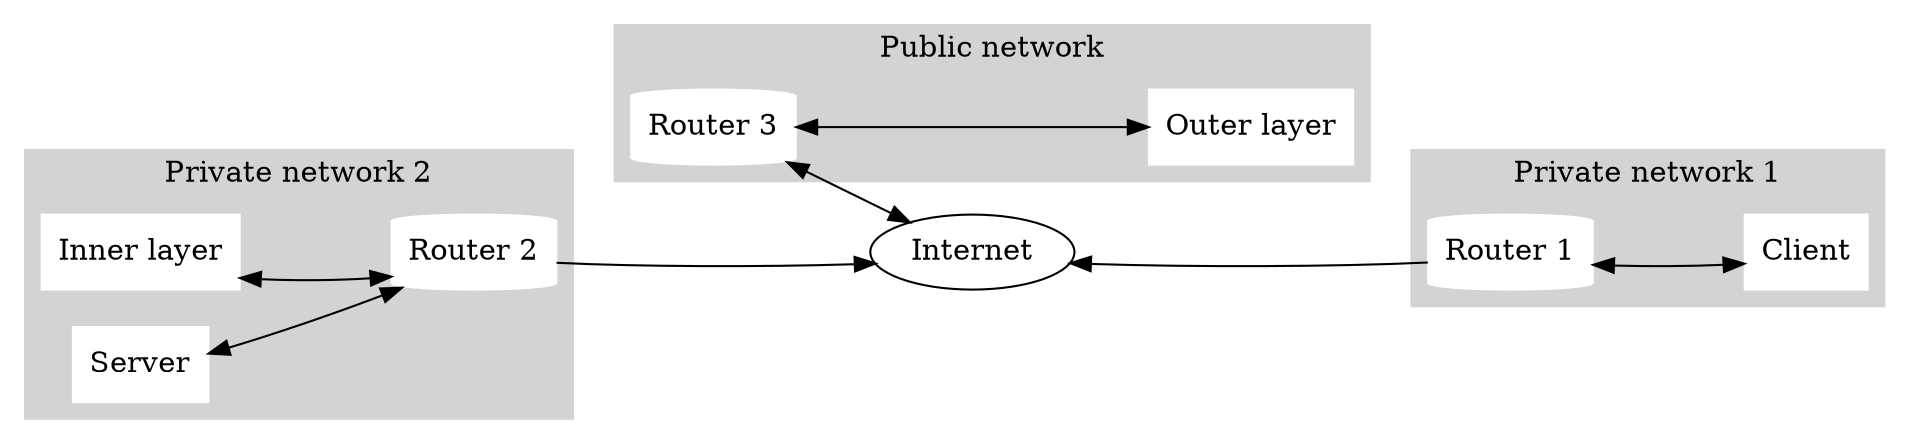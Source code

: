 # dot -Tsvg scenario.dot -o scenario.svg

digraph G {
    rankdir=RL;

    subgraph cluster0 {
        color=white;
        INET [label="Internet"];
    }

    subgraph cluster1 {
        node [style=filled,color=white];
        style=filled;
        color=lightgrey;
        R1 [label="Router 1",shape="cylinder"];
        C [label="Client",shape="box"];
        C -> R1  [dir="both",minlen=2];
        R1 -> INET [minlen=2];
        label="Private network 1";
    }

    subgraph cluster2 {
        node [style=filled,color=white];
        style=filled;
        color=lightgrey;
        R2 [label="Router 2",shape="cylinder"];
        S [label="Server",shape="box"];
        I [label="Inner layer",shape="box"];
        R2 -> I [dir="both",minlen=2];
        R2 -> S  [dir="both",minlen=2];
        INET -> R2 [dir="back",minlen=2];
        label="Private network 2";
    }

    subgraph cluster3 {
        node [style=filled,color=white];
        style=filled;
        color=lightgrey;
        O [label="Outer layer",shape="box"];
        R3 [label="Router 3",shape="cylinder"];
        R3 -> O  [dir="both",minlen=2];
        INET -> R3  [dir="both",minlen=2];
        label="Public network";
    }

    C -> R1 -> INET -> R3 -> O -> R3 -> INET -> R2 -> I -> R2 -> S [style="invis",color="blue"]
}
